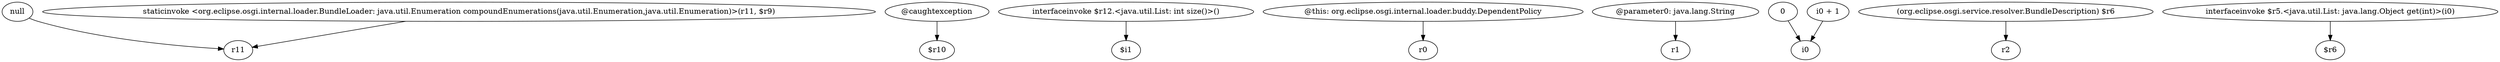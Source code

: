 digraph g {
0[label="null"]
1[label="r11"]
0->1[label=""]
2[label="@caughtexception"]
3[label="$r10"]
2->3[label=""]
4[label="interfaceinvoke $r12.<java.util.List: int size()>()"]
5[label="$i1"]
4->5[label=""]
6[label="@this: org.eclipse.osgi.internal.loader.buddy.DependentPolicy"]
7[label="r0"]
6->7[label=""]
8[label="@parameter0: java.lang.String"]
9[label="r1"]
8->9[label=""]
10[label="staticinvoke <org.eclipse.osgi.internal.loader.BundleLoader: java.util.Enumeration compoundEnumerations(java.util.Enumeration,java.util.Enumeration)>(r11, $r9)"]
10->1[label=""]
11[label="0"]
12[label="i0"]
11->12[label=""]
13[label="(org.eclipse.osgi.service.resolver.BundleDescription) $r6"]
14[label="r2"]
13->14[label=""]
15[label="interfaceinvoke $r5.<java.util.List: java.lang.Object get(int)>(i0)"]
16[label="$r6"]
15->16[label=""]
17[label="i0 + 1"]
17->12[label=""]
}